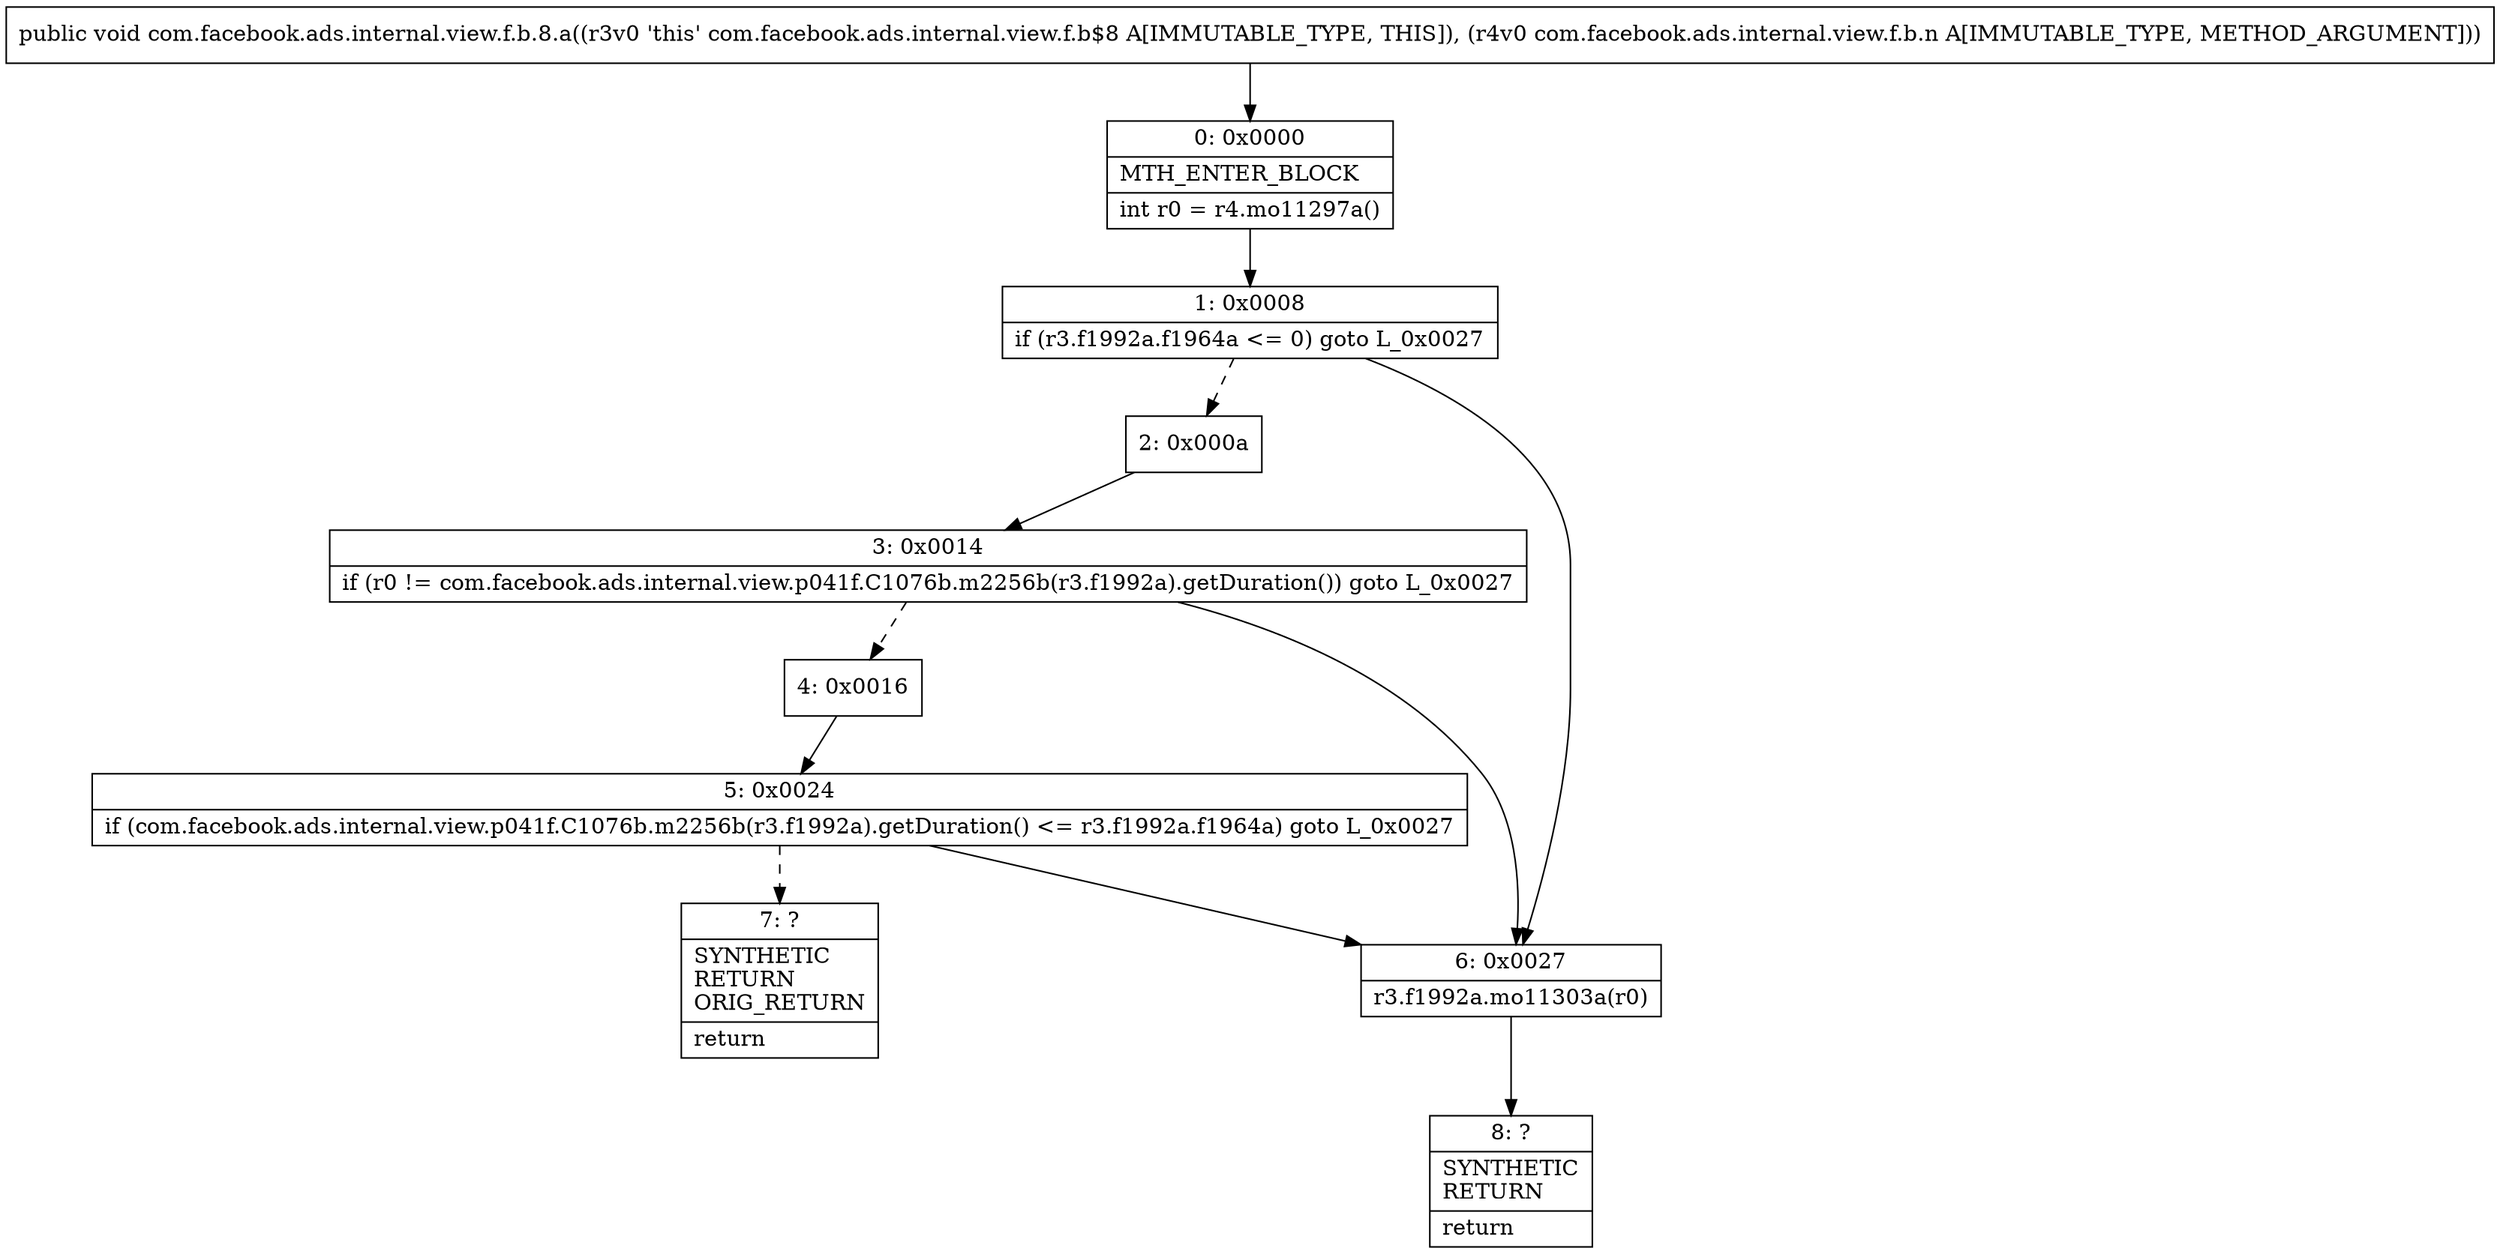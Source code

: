 digraph "CFG forcom.facebook.ads.internal.view.f.b.8.a(Lcom\/facebook\/ads\/internal\/view\/f\/b\/n;)V" {
Node_0 [shape=record,label="{0\:\ 0x0000|MTH_ENTER_BLOCK\l|int r0 = r4.mo11297a()\l}"];
Node_1 [shape=record,label="{1\:\ 0x0008|if (r3.f1992a.f1964a \<= 0) goto L_0x0027\l}"];
Node_2 [shape=record,label="{2\:\ 0x000a}"];
Node_3 [shape=record,label="{3\:\ 0x0014|if (r0 != com.facebook.ads.internal.view.p041f.C1076b.m2256b(r3.f1992a).getDuration()) goto L_0x0027\l}"];
Node_4 [shape=record,label="{4\:\ 0x0016}"];
Node_5 [shape=record,label="{5\:\ 0x0024|if (com.facebook.ads.internal.view.p041f.C1076b.m2256b(r3.f1992a).getDuration() \<= r3.f1992a.f1964a) goto L_0x0027\l}"];
Node_6 [shape=record,label="{6\:\ 0x0027|r3.f1992a.mo11303a(r0)\l}"];
Node_7 [shape=record,label="{7\:\ ?|SYNTHETIC\lRETURN\lORIG_RETURN\l|return\l}"];
Node_8 [shape=record,label="{8\:\ ?|SYNTHETIC\lRETURN\l|return\l}"];
MethodNode[shape=record,label="{public void com.facebook.ads.internal.view.f.b.8.a((r3v0 'this' com.facebook.ads.internal.view.f.b$8 A[IMMUTABLE_TYPE, THIS]), (r4v0 com.facebook.ads.internal.view.f.b.n A[IMMUTABLE_TYPE, METHOD_ARGUMENT])) }"];
MethodNode -> Node_0;
Node_0 -> Node_1;
Node_1 -> Node_2[style=dashed];
Node_1 -> Node_6;
Node_2 -> Node_3;
Node_3 -> Node_4[style=dashed];
Node_3 -> Node_6;
Node_4 -> Node_5;
Node_5 -> Node_6;
Node_5 -> Node_7[style=dashed];
Node_6 -> Node_8;
}

